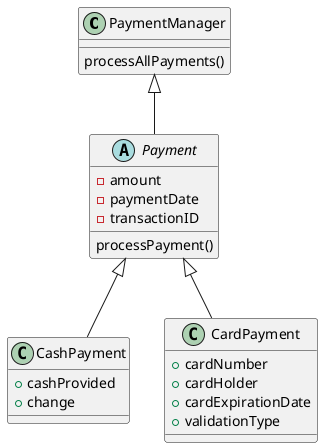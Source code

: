@startuml
class PaymentManager {
    processAllPayments()
}

abstract Payment {
  - amount
  - paymentDate
  - transactionID
  processPayment()
}

class CashPayment {
  + cashProvided
  + change
}

class CardPayment {
  + cardNumber
  + cardHolder
  + cardExpirationDate
  + validationType
}

PaymentManager <|-- Payment
Payment <|-- CashPayment
Payment <|-- CardPayment

@enduml